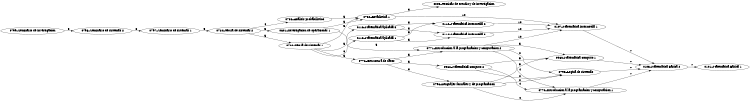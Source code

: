 digraph finite_state_machine {
	rankdir=LR size=5
	"0799--Seminario de investigacion"
	"0799--Seminario de investigacion" -> "0798--Seminario de sistemas 2" [label=3]
	"0798--Seminario de sistemas 2"
	"0798--Seminario de sistemas 2" -> "0797--Seminario de sistemas 1" [label=3]
	"0797--Seminario de sistemas 1"
	"0797--Seminario de sistemas 1" -> "0724--Teoria de sistemas 2" [label=5]
	"0724--Teoria de sistemas 2"
	"0724--Teoria de sistemas 2" -> "0722--Teoria de sistemas 1" [label=5]
	"0724--Teoria de sistemas 2" -> "0601--Investigacion de operaciones 1" [label=5]
	"0724--Teoria de sistemas 2" -> "0736--Analisis probabilistico" [label=4]
	"0722--Teoria de sistemas 1"
	"0722--Teoria de sistemas 1" -> "0732--Estadistica 1" [label=5]
	"0722--Teoria de sistemas 1" -> "0772--Estructura de datos" [label=5]
	"0722--Teoria de sistemas 1" -> "0116--Matematica aplicada 3" [label=5]
	"0722--Teoria de sistemas 1" -> "0118--Matematica aplicada 1" [label=6]
	"0601--Investigacion de operaciones 1"
	"0601--Investigacion de operaciones 1" -> "0771--Introduccion a la programacion y computacion 2" [label=5]
	"0601--Investigacion de operaciones 1" -> "0732--Estadistica 1" [label=5]
	"0736--Analisis probabilistico"
	"0736--Analisis probabilistico" -> "0732--Estadistica 1" [label=5]
	"0732--Estadistica 1"
	"0732--Estadistica 1" -> "0107--Matematica intermedia 1" [label=10]
	"0732--Estadistica 1" -> "0005--Tecnicas de estudio y de investigacion" [label=3]
	"0772--Estructura de datos"
	"0772--Estructura de datos" -> "0771--Introduccion a la programacion y computacion 2" [label=5]
	"0772--Estructura de datos" -> "0796--Lenguajes formales y de programacion" [label=3]
	"0772--Estructura de datos" -> "0962--Matematica computo 2" [label=5]
	"0116--Matematica aplicada 3"
	"0116--Matematica aplicada 3" -> "0112--Matematica intermedia 2" [label=5]
	"0116--Matematica aplicada 3" -> "0114--Matematica intermedia 3" [label=5]
	"0118--Matematica aplicada 1"
	"0118--Matematica aplicada 1" -> "0112--Matematica intermedia 2" [label=5]
	"0118--Matematica aplicada 1" -> "0114--Matematica intermedia 3" [label=5]
	"0771--Introduccion a la programacion y computacion 2"
	"0771--Introduccion a la programacion y computacion 2" -> "0107--Matematica intermedia 1" [label=10]
	"0771--Introduccion a la programacion y computacion 2" -> "0770--Introduccion a la programacion y computacion 1" [label=4]
	"0771--Introduccion a la programacion y computacion 2" -> "0795--Logica de sistemas" [label=2]
	"0771--Introduccion a la programacion y computacion 2" -> "0960--Matematica computo 1" [label=5]
	"0107--Matematica intermedia 1"
	"0107--Matematica intermedia 1" -> "0103--Matematica Basica 2" [label=7]
	"0005--Tecnicas de estudio y de investigacion"
	"0796--Lenguajes formales y de programacion"
	"0796--Lenguajes formales y de programacion" -> "0770--Introduccion a la programacion y computacion 1" [label=4]
	"0796--Lenguajes formales y de programacion" -> "0795--Logica de sistemas" [label=2]
	"0796--Lenguajes formales y de programacion" -> "0960--Matematica computo 1" [label=5]
	"0962--Matematica computo 2"
	"0962--Matematica computo 2" -> "0770--Introduccion a la programacion y computacion 1" [label=4]
	"0962--Matematica computo 2" -> "0795--Logica de sistemas" [label=2]
	"0962--Matematica computo 2" -> "0960--Matematica computo 1" [label=5]
	"0112--Matematica intermedia 2"
	"0112--Matematica intermedia 2" -> "0107--Matematica intermedia 1" [label=10]
	"0114--Matematica intermedia 3"
	"0114--Matematica intermedia 3" -> "0107--Matematica intermedia 1" [label=10]
	"0770--Introduccion a la programacion y computacion 1"
	"0770--Introduccion a la programacion y computacion 1" -> "0103--Matematica Basica 2" [label=7]
	"0795--Logica de sistemas"
	"0795--Logica de sistemas" -> "0103--Matematica Basica 2" [label=7]
	"0960--Matematica computo 1"
	"0960--Matematica computo 1" -> "0103--Matematica Basica 2" [label=7]
	"0103--Matematica Basica 2"
	"0103--Matematica Basica 2" -> "0101--Matematica Basica 1" [label=7]
	"0101--Matematica Basica 1"
}
